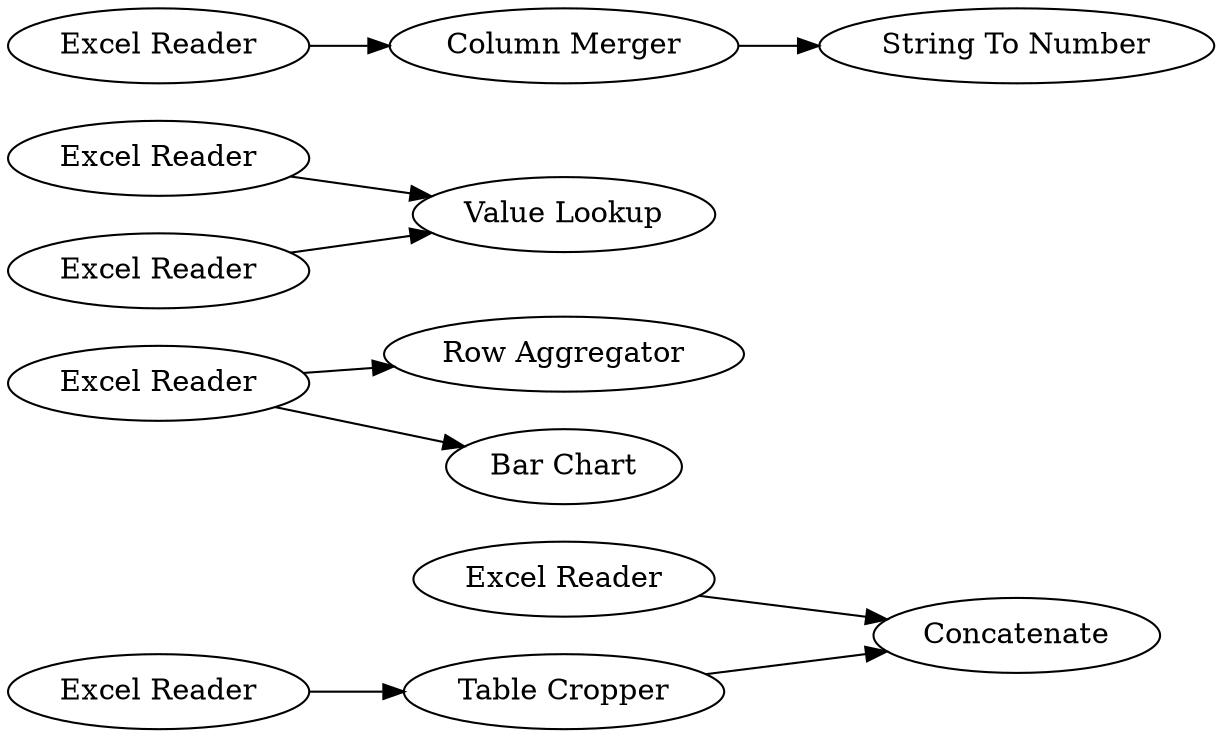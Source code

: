 digraph {
	43 -> 29
	47 -> 38
	46 -> 34
	47 -> 39
	44 -> 35
	45 -> 34
	30 -> 40
	40 -> 36
	35 -> 29
	43 [label="Excel Reader"]
	35 [label="Table Cropper"]
	44 [label="Excel Reader"]
	34 [label="Value Lookup"]
	29 [label=Concatenate]
	36 [label="String To Number"]
	46 [label="Excel Reader"]
	47 [label="Excel Reader"]
	40 [label="Column Merger"]
	39 [label="Bar Chart"]
	30 [label="Excel Reader"]
	38 [label="Row Aggregator"]
	45 [label="Excel Reader"]
	rankdir=LR
}
